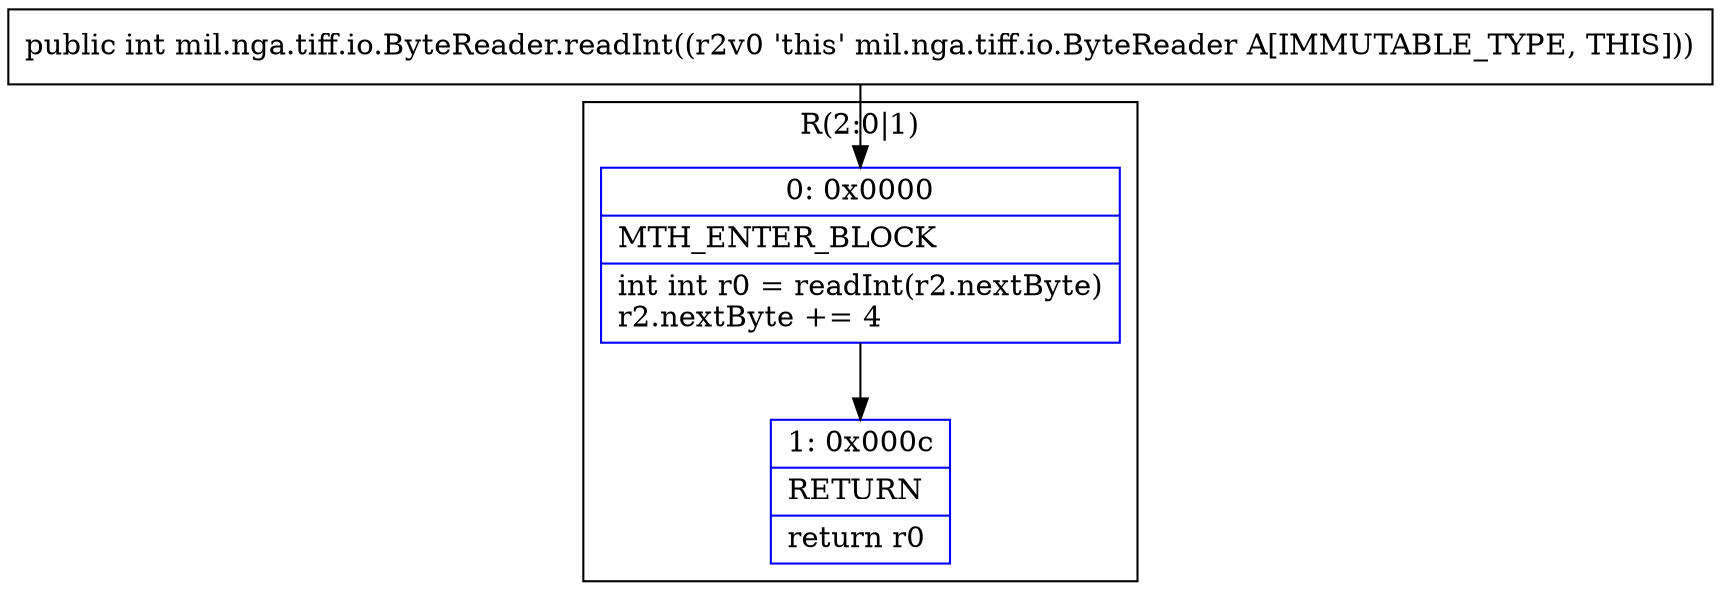 digraph "CFG formil.nga.tiff.io.ByteReader.readInt()I" {
subgraph cluster_Region_1739889257 {
label = "R(2:0|1)";
node [shape=record,color=blue];
Node_0 [shape=record,label="{0\:\ 0x0000|MTH_ENTER_BLOCK\l|int int r0 = readInt(r2.nextByte)\lr2.nextByte += 4\l}"];
Node_1 [shape=record,label="{1\:\ 0x000c|RETURN\l|return r0\l}"];
}
MethodNode[shape=record,label="{public int mil.nga.tiff.io.ByteReader.readInt((r2v0 'this' mil.nga.tiff.io.ByteReader A[IMMUTABLE_TYPE, THIS])) }"];
MethodNode -> Node_0;
Node_0 -> Node_1;
}

